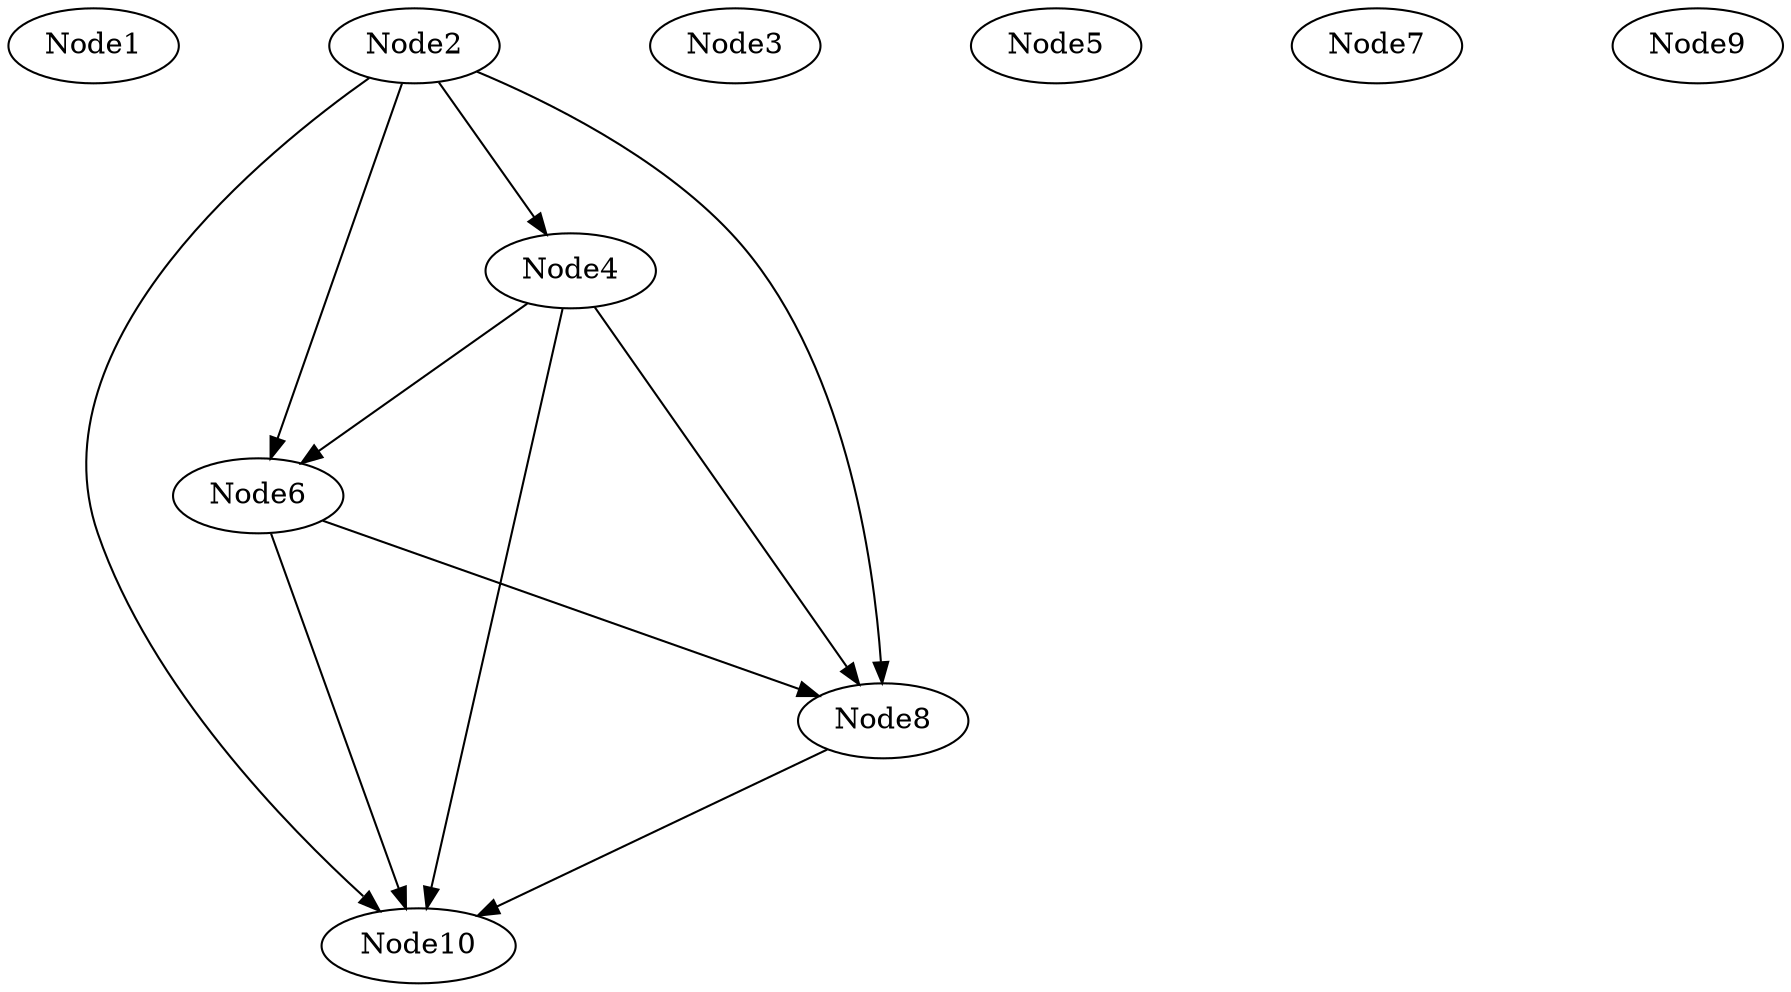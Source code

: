 digraph SparseGraph {
	nodesep=1 ranksep=1
	Node1
	Node2
	Node3
	Node4
	Node5
	Node6
	Node7
	Node8
	Node9
	Node10
	Node2 -> Node4
	Node2 -> Node6
	Node2 -> Node8
	Node2 -> Node10
	Node4 -> Node6
	Node4 -> Node8
	Node4 -> Node10
	Node6 -> Node8
	Node6 -> Node10
	Node8 -> Node10
}

